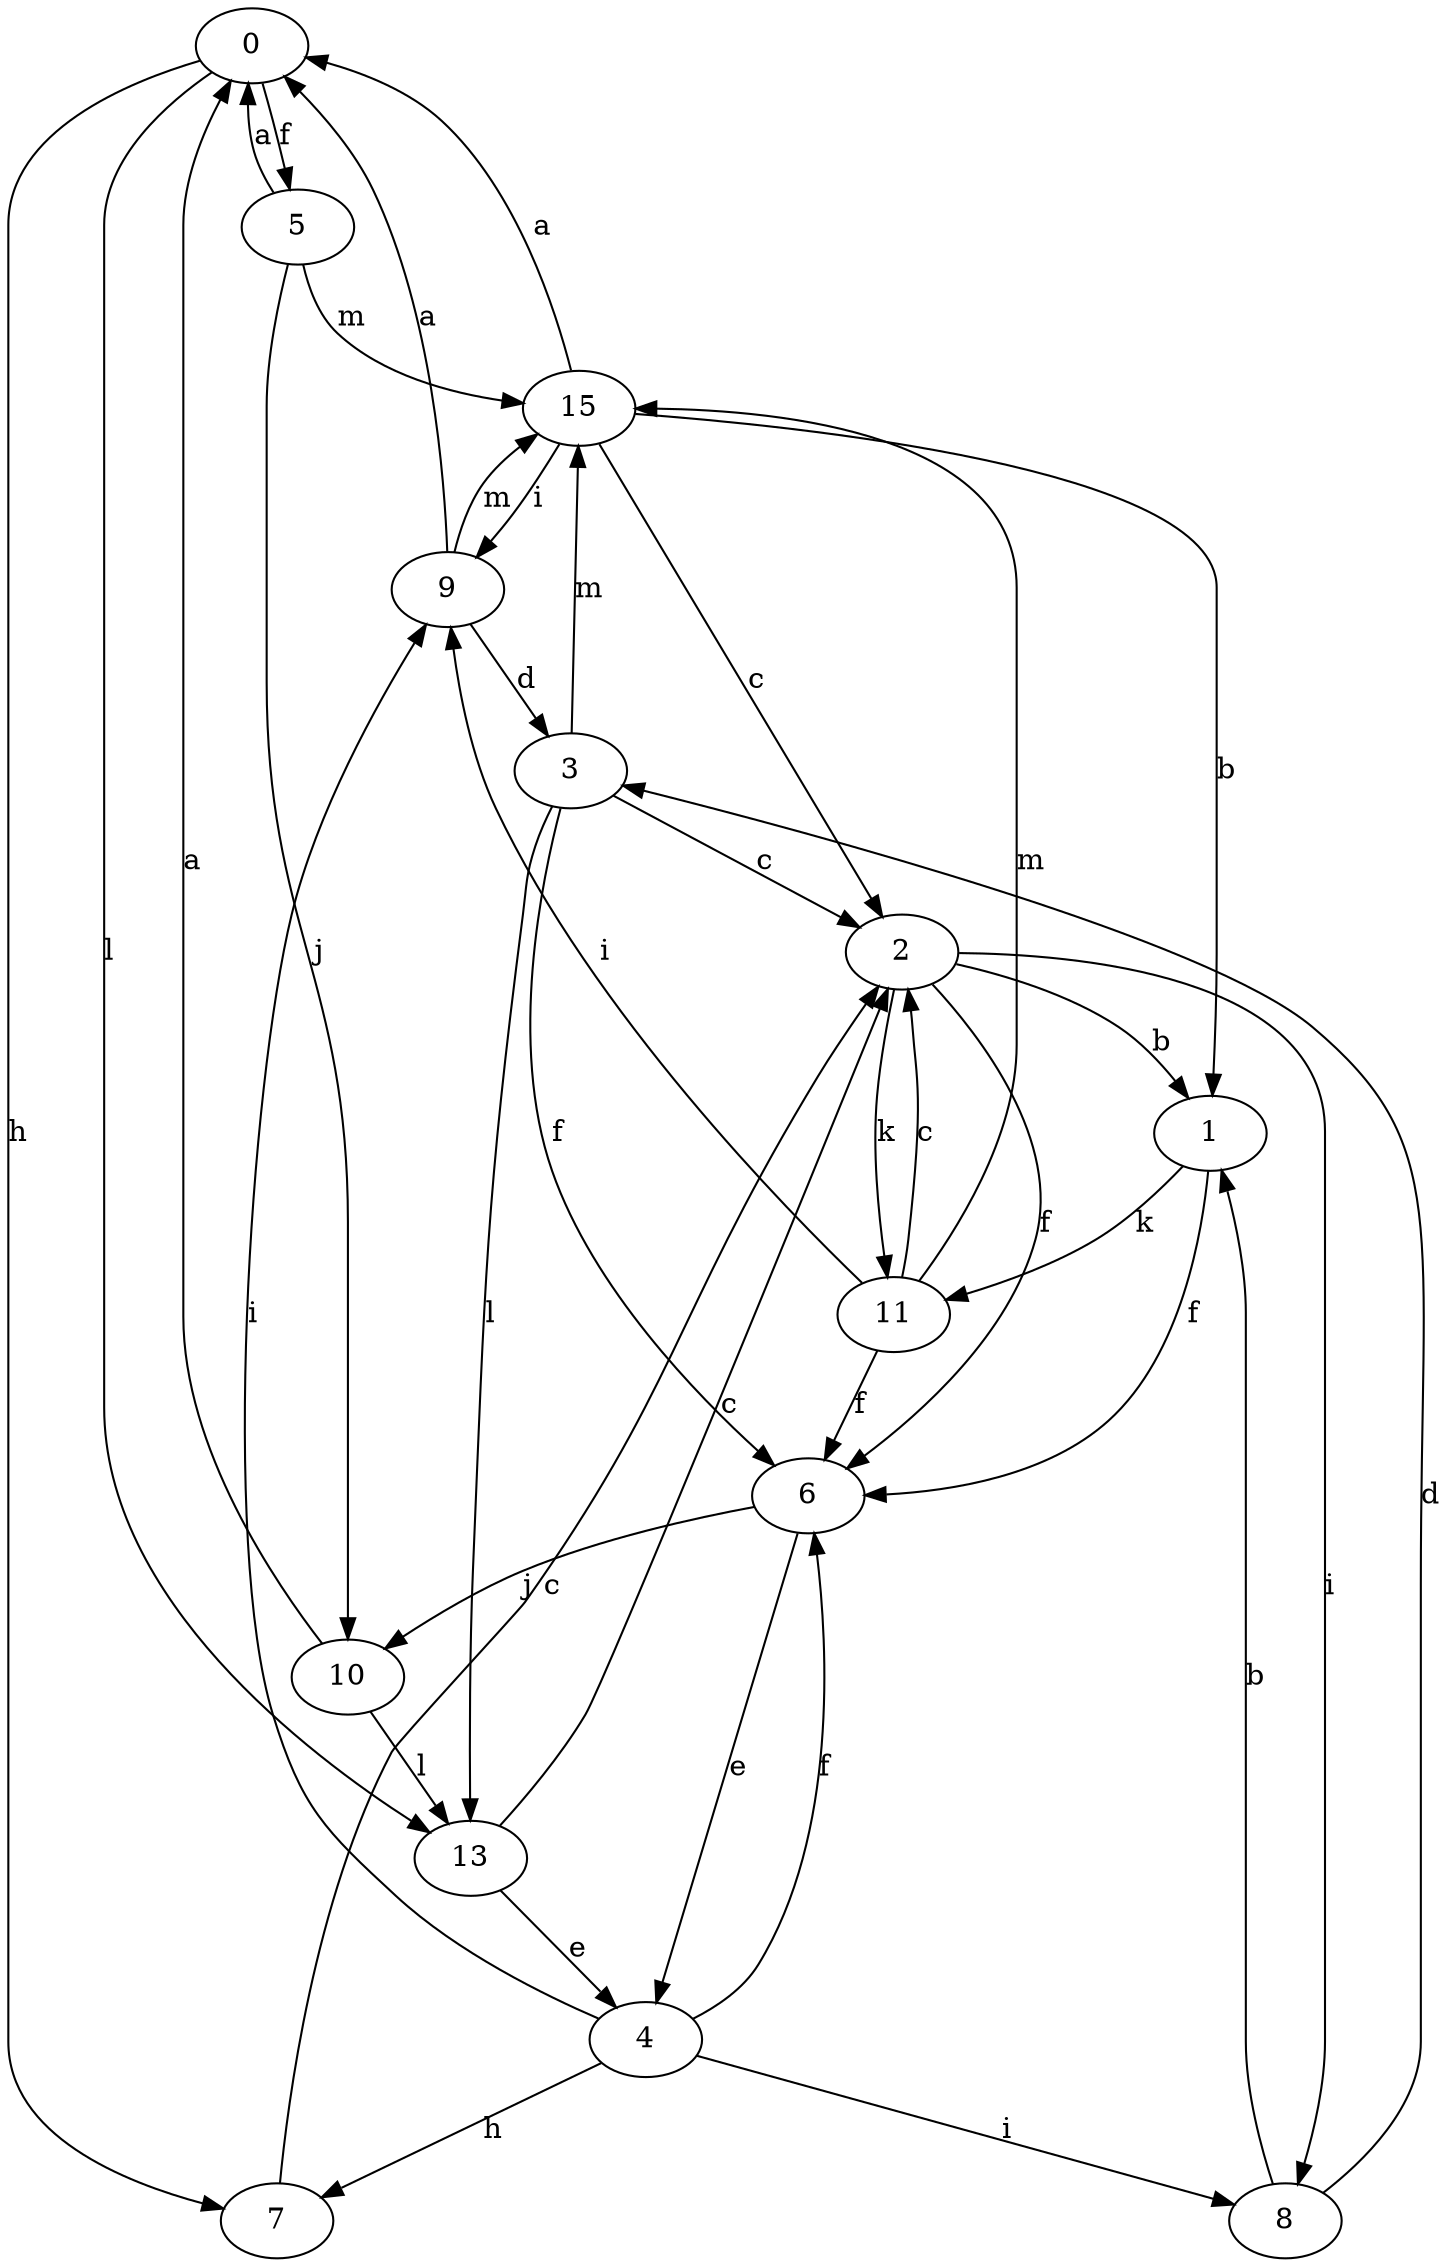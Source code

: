 strict digraph  {
0;
1;
2;
3;
4;
5;
6;
7;
8;
9;
10;
11;
13;
15;
0 -> 5  [label=f];
0 -> 7  [label=h];
0 -> 13  [label=l];
1 -> 6  [label=f];
1 -> 11  [label=k];
2 -> 1  [label=b];
2 -> 6  [label=f];
2 -> 8  [label=i];
2 -> 11  [label=k];
3 -> 2  [label=c];
3 -> 6  [label=f];
3 -> 13  [label=l];
3 -> 15  [label=m];
4 -> 6  [label=f];
4 -> 7  [label=h];
4 -> 8  [label=i];
4 -> 9  [label=i];
5 -> 0  [label=a];
5 -> 10  [label=j];
5 -> 15  [label=m];
6 -> 4  [label=e];
6 -> 10  [label=j];
7 -> 2  [label=c];
8 -> 1  [label=b];
8 -> 3  [label=d];
9 -> 0  [label=a];
9 -> 3  [label=d];
9 -> 15  [label=m];
10 -> 0  [label=a];
10 -> 13  [label=l];
11 -> 2  [label=c];
11 -> 6  [label=f];
11 -> 9  [label=i];
11 -> 15  [label=m];
13 -> 2  [label=c];
13 -> 4  [label=e];
15 -> 0  [label=a];
15 -> 1  [label=b];
15 -> 2  [label=c];
15 -> 9  [label=i];
}

